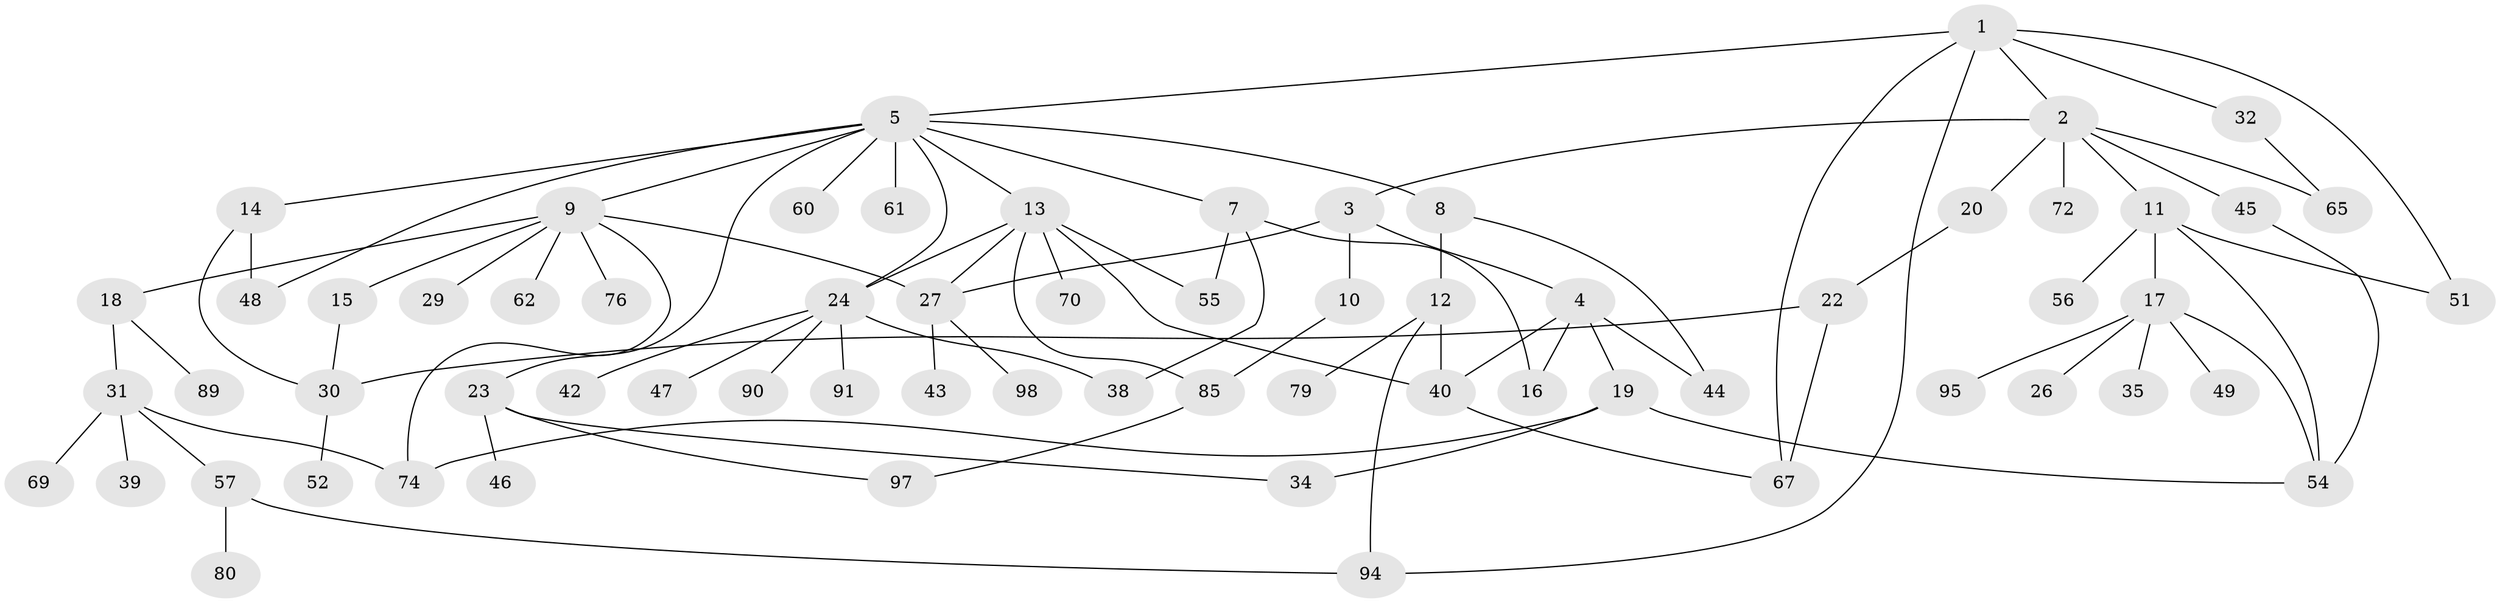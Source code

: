// original degree distribution, {4: 0.09, 6: 0.05, 5: 0.04, 11: 0.01, 2: 0.34, 3: 0.19, 1: 0.28}
// Generated by graph-tools (version 1.1) at 2025/11/02/21/25 10:11:06]
// undirected, 67 vertices, 92 edges
graph export_dot {
graph [start="1"]
  node [color=gray90,style=filled];
  1 [super="+82"];
  2 [super="+33"];
  3;
  4 [super="+6"];
  5;
  7 [super="+50"];
  8;
  9 [super="+59"];
  10;
  11 [super="+83"];
  12 [super="+78"];
  13 [super="+41"];
  14 [super="+93"];
  15 [super="+96"];
  16 [super="+21"];
  17 [super="+25"];
  18 [super="+73"];
  19 [super="+88"];
  20;
  22 [super="+81"];
  23 [super="+37"];
  24 [super="+28"];
  26;
  27 [super="+71"];
  29;
  30 [super="+75"];
  31 [super="+66"];
  32 [super="+36"];
  34;
  35;
  38;
  39;
  40 [super="+100"];
  42;
  43;
  44 [super="+64"];
  45;
  46 [super="+68"];
  47;
  48 [super="+58"];
  49 [super="+53"];
  51;
  52;
  54 [super="+87"];
  55;
  56;
  57;
  60;
  61 [super="+84"];
  62 [super="+63"];
  65;
  67;
  69 [super="+77"];
  70;
  72;
  74;
  76;
  79;
  80;
  85 [super="+86"];
  89;
  90;
  91 [super="+92"];
  94;
  95;
  97;
  98 [super="+99"];
  1 -- 2;
  1 -- 5;
  1 -- 32;
  1 -- 67;
  1 -- 51;
  1 -- 94;
  2 -- 3;
  2 -- 11;
  2 -- 20;
  2 -- 45;
  2 -- 72;
  2 -- 65;
  3 -- 4;
  3 -- 10;
  3 -- 27;
  4 -- 19;
  4 -- 40;
  4 -- 44;
  4 -- 16;
  5 -- 7;
  5 -- 8;
  5 -- 9;
  5 -- 13;
  5 -- 14;
  5 -- 23;
  5 -- 24;
  5 -- 60;
  5 -- 61;
  5 -- 48;
  7 -- 38;
  7 -- 55;
  7 -- 16;
  8 -- 12;
  8 -- 44;
  9 -- 15;
  9 -- 18;
  9 -- 29;
  9 -- 27;
  9 -- 74;
  9 -- 76;
  9 -- 62;
  10 -- 85;
  11 -- 17;
  11 -- 51;
  11 -- 56;
  11 -- 54;
  12 -- 79;
  12 -- 94;
  12 -- 40;
  13 -- 70;
  13 -- 55;
  13 -- 24;
  13 -- 27;
  13 -- 85;
  13 -- 40;
  14 -- 48;
  14 -- 30;
  15 -- 30;
  17 -- 35;
  17 -- 49;
  17 -- 54;
  17 -- 95;
  17 -- 26;
  18 -- 31;
  18 -- 89;
  19 -- 54;
  19 -- 34;
  19 -- 74;
  20 -- 22;
  22 -- 30;
  22 -- 67;
  23 -- 34;
  23 -- 46;
  23 -- 97;
  24 -- 38;
  24 -- 42;
  24 -- 91;
  24 -- 90;
  24 -- 47;
  27 -- 43;
  27 -- 98;
  30 -- 52;
  31 -- 39;
  31 -- 57;
  31 -- 74;
  31 -- 69;
  32 -- 65;
  40 -- 67;
  45 -- 54;
  57 -- 80;
  57 -- 94;
  85 -- 97;
}
